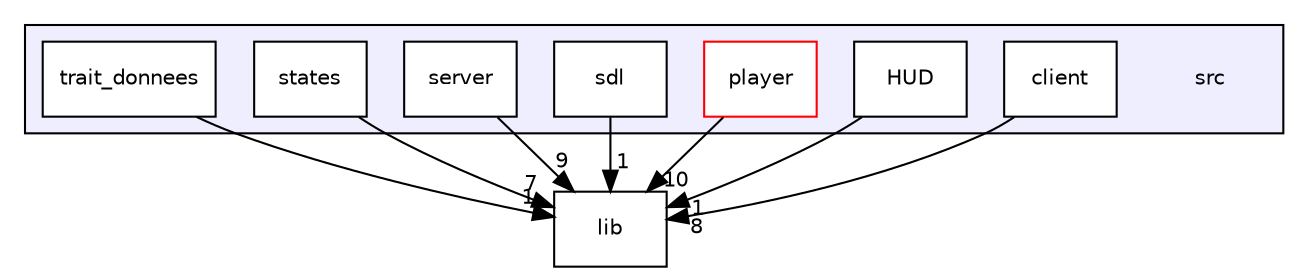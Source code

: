 digraph "src" {
  compound=true
  node [ fontsize="10", fontname="Helvetica"];
  edge [ labelfontsize="10", labelfontname="Helvetica"];
  subgraph clusterdir_68267d1309a1af8e8297ef4c3efbcdba {
    graph [ bgcolor="#eeeeff", pencolor="black", label="" URL="dir_68267d1309a1af8e8297ef4c3efbcdba.html"];
    dir_68267d1309a1af8e8297ef4c3efbcdba [shape=plaintext label="src"];
    dir_6908ff505388a07996d238c763adbdab [shape=box label="client" color="black" fillcolor="white" style="filled" URL="dir_6908ff505388a07996d238c763adbdab.html"];
    dir_30058b5f96a73d0c35ff6f95edf0c893 [shape=box label="HUD" color="black" fillcolor="white" style="filled" URL="dir_30058b5f96a73d0c35ff6f95edf0c893.html"];
    dir_975424cdae97a07db69e55371758444e [shape=box label="player" color="red" fillcolor="white" style="filled" URL="dir_975424cdae97a07db69e55371758444e.html"];
    dir_40988668acd171a89cddbb9743a487a4 [shape=box label="sdl" color="black" fillcolor="white" style="filled" URL="dir_40988668acd171a89cddbb9743a487a4.html"];
    dir_075bb3ff235063c77951cd176d15a741 [shape=box label="server" color="black" fillcolor="white" style="filled" URL="dir_075bb3ff235063c77951cd176d15a741.html"];
    dir_61a31ff85c95043c98241b02dc2a1804 [shape=box label="states" color="black" fillcolor="white" style="filled" URL="dir_61a31ff85c95043c98241b02dc2a1804.html"];
    dir_bbe1412164b9aae9145b3c027e26435d [shape=box label="trait_donnees" color="black" fillcolor="white" style="filled" URL="dir_bbe1412164b9aae9145b3c027e26435d.html"];
  }
  dir_97aefd0d527b934f1d99a682da8fe6a9 [shape=box label="lib" URL="dir_97aefd0d527b934f1d99a682da8fe6a9.html"];
  dir_075bb3ff235063c77951cd176d15a741->dir_97aefd0d527b934f1d99a682da8fe6a9 [headlabel="9", labeldistance=1.5 headhref="dir_000010_000003.html"];
  dir_975424cdae97a07db69e55371758444e->dir_97aefd0d527b934f1d99a682da8fe6a9 [headlabel="10", labeldistance=1.5 headhref="dir_000007_000003.html"];
  dir_61a31ff85c95043c98241b02dc2a1804->dir_97aefd0d527b934f1d99a682da8fe6a9 [headlabel="7", labeldistance=1.5 headhref="dir_000011_000003.html"];
  dir_30058b5f96a73d0c35ff6f95edf0c893->dir_97aefd0d527b934f1d99a682da8fe6a9 [headlabel="1", labeldistance=1.5 headhref="dir_000006_000003.html"];
  dir_40988668acd171a89cddbb9743a487a4->dir_97aefd0d527b934f1d99a682da8fe6a9 [headlabel="1", labeldistance=1.5 headhref="dir_000009_000003.html"];
  dir_6908ff505388a07996d238c763adbdab->dir_97aefd0d527b934f1d99a682da8fe6a9 [headlabel="8", labeldistance=1.5 headhref="dir_000005_000003.html"];
  dir_bbe1412164b9aae9145b3c027e26435d->dir_97aefd0d527b934f1d99a682da8fe6a9 [headlabel="1", labeldistance=1.5 headhref="dir_000012_000003.html"];
}
